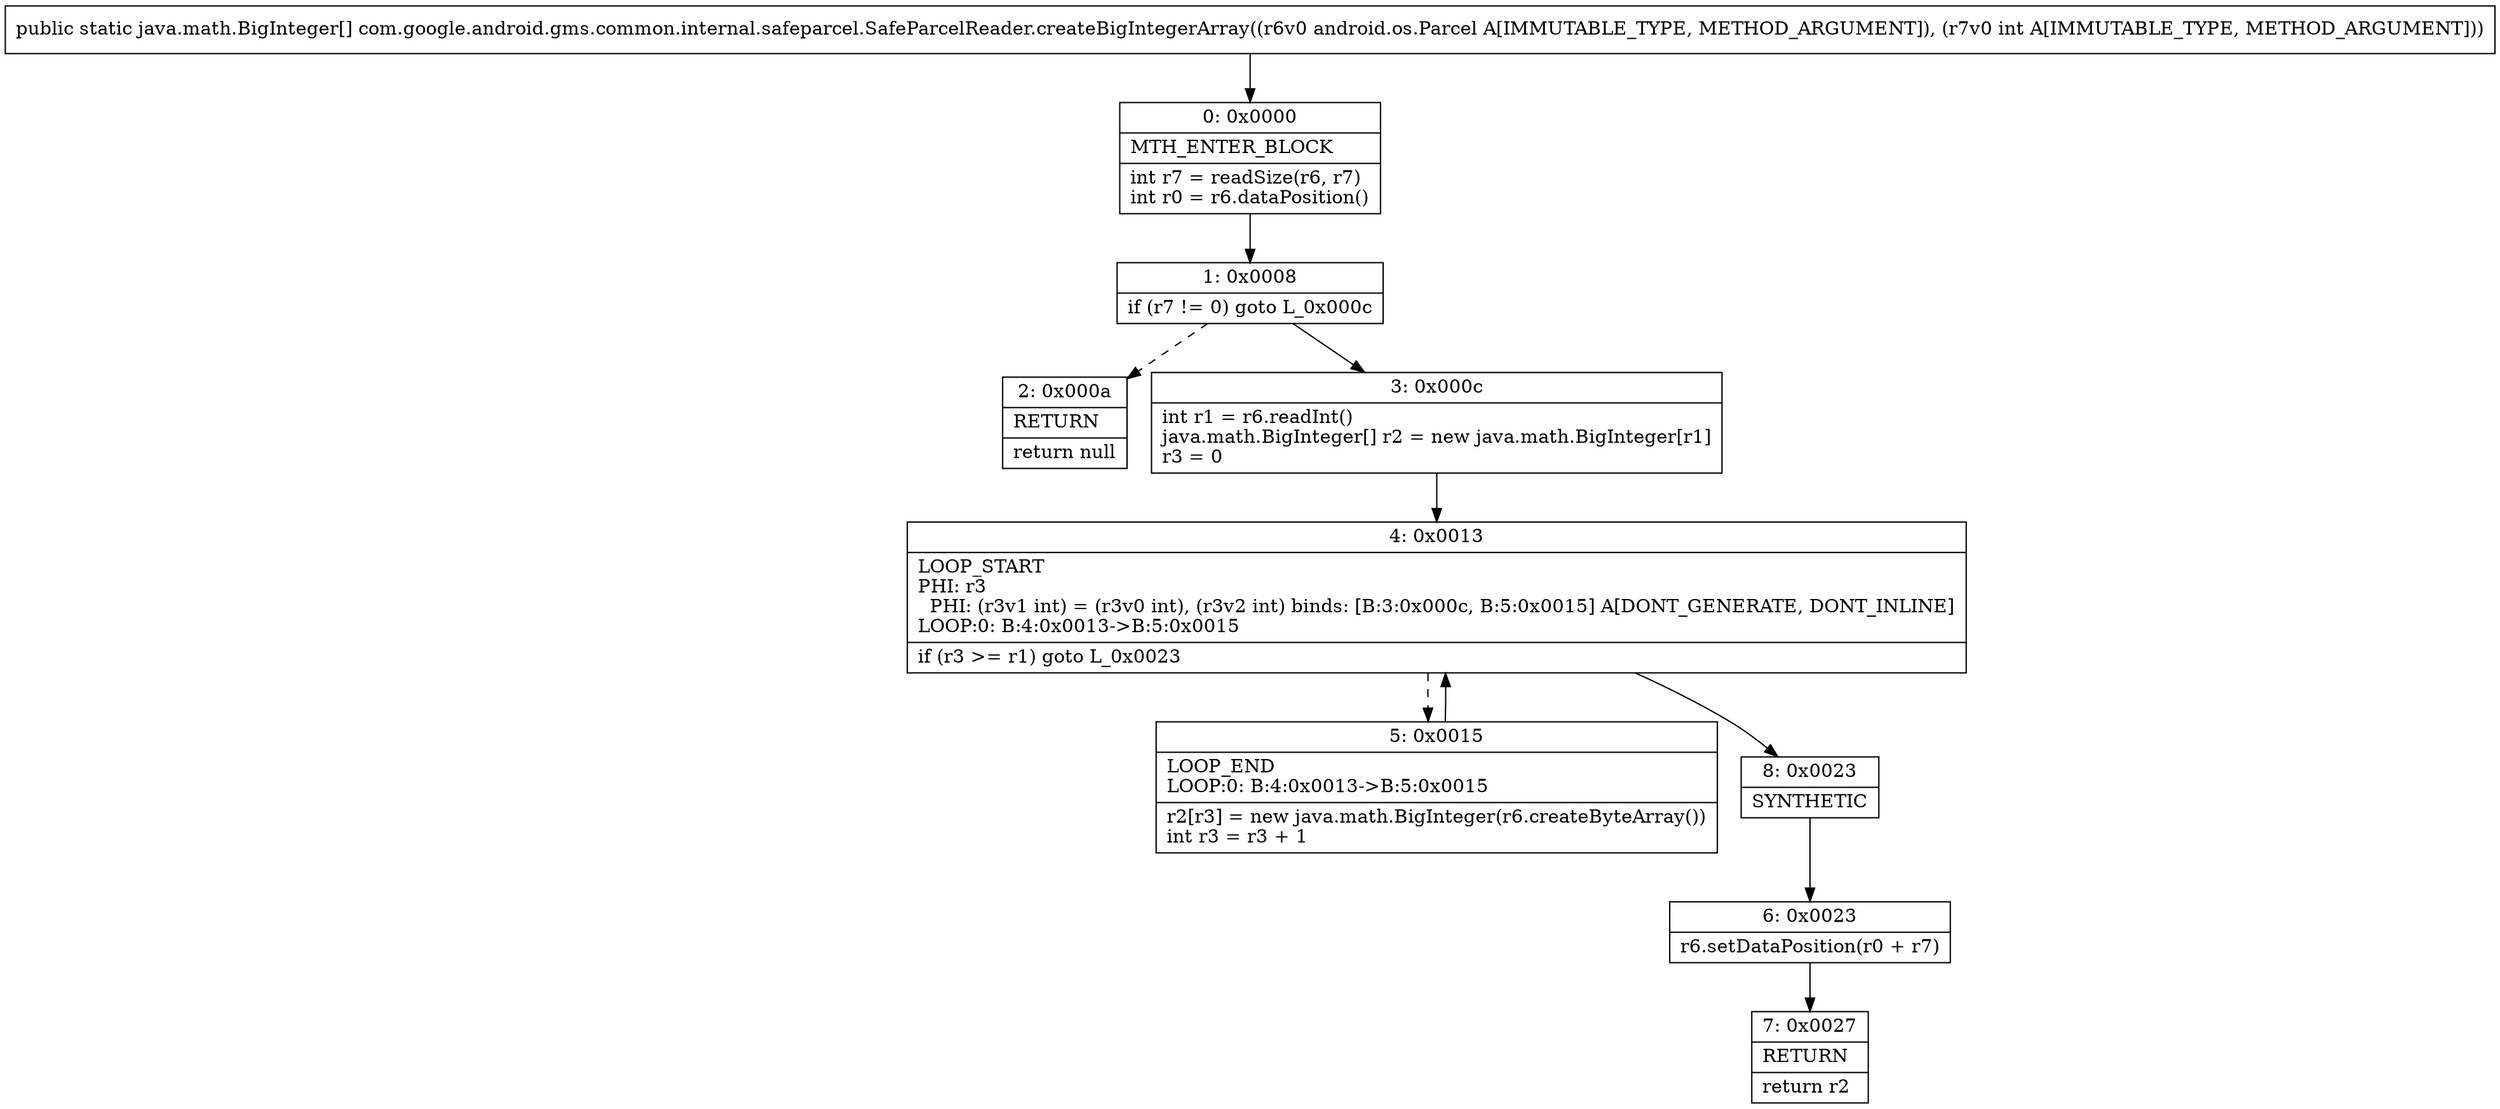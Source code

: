 digraph "CFG forcom.google.android.gms.common.internal.safeparcel.SafeParcelReader.createBigIntegerArray(Landroid\/os\/Parcel;I)[Ljava\/math\/BigInteger;" {
Node_0 [shape=record,label="{0\:\ 0x0000|MTH_ENTER_BLOCK\l|int r7 = readSize(r6, r7)\lint r0 = r6.dataPosition()\l}"];
Node_1 [shape=record,label="{1\:\ 0x0008|if (r7 != 0) goto L_0x000c\l}"];
Node_2 [shape=record,label="{2\:\ 0x000a|RETURN\l|return null\l}"];
Node_3 [shape=record,label="{3\:\ 0x000c|int r1 = r6.readInt()\ljava.math.BigInteger[] r2 = new java.math.BigInteger[r1]\lr3 = 0\l}"];
Node_4 [shape=record,label="{4\:\ 0x0013|LOOP_START\lPHI: r3 \l  PHI: (r3v1 int) = (r3v0 int), (r3v2 int) binds: [B:3:0x000c, B:5:0x0015] A[DONT_GENERATE, DONT_INLINE]\lLOOP:0: B:4:0x0013\-\>B:5:0x0015\l|if (r3 \>= r1) goto L_0x0023\l}"];
Node_5 [shape=record,label="{5\:\ 0x0015|LOOP_END\lLOOP:0: B:4:0x0013\-\>B:5:0x0015\l|r2[r3] = new java.math.BigInteger(r6.createByteArray())\lint r3 = r3 + 1\l}"];
Node_6 [shape=record,label="{6\:\ 0x0023|r6.setDataPosition(r0 + r7)\l}"];
Node_7 [shape=record,label="{7\:\ 0x0027|RETURN\l|return r2\l}"];
Node_8 [shape=record,label="{8\:\ 0x0023|SYNTHETIC\l}"];
MethodNode[shape=record,label="{public static java.math.BigInteger[] com.google.android.gms.common.internal.safeparcel.SafeParcelReader.createBigIntegerArray((r6v0 android.os.Parcel A[IMMUTABLE_TYPE, METHOD_ARGUMENT]), (r7v0 int A[IMMUTABLE_TYPE, METHOD_ARGUMENT])) }"];
MethodNode -> Node_0;
Node_0 -> Node_1;
Node_1 -> Node_2[style=dashed];
Node_1 -> Node_3;
Node_3 -> Node_4;
Node_4 -> Node_5[style=dashed];
Node_4 -> Node_8;
Node_5 -> Node_4;
Node_6 -> Node_7;
Node_8 -> Node_6;
}

